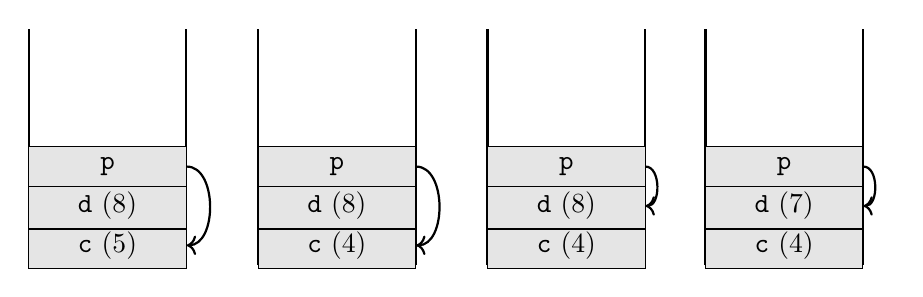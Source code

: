 \begin{tikzpicture}
	\tikzstyle{Node} = [rectangle, minimum width=2cm, minimum height=5mm, text centered, draw=black, fill= gray!20]
	\tikzstyle{arrow} = [thick,->,>=stealth]
	
	\draw [thick, black] (0, 0) -- (2, 0);
	\draw [thick, black] (0, 0) -- (0, 3);
	\draw [thick, black] (2, 0) -- (2, 3);
	\node (c) [Node] at (1,0.25) {\texttt{c} (5)};
	\node (d) [Node] at (1,0.75) {\texttt{d} (8)};
	\node (p) [Node] at (1,1.25) {\texttt{p}};
	
	\path[every node/.style={font=\sffamily\small}]
	(p) edge[bend left = 90, thick, ->] node [right] {} (c);
\end{tikzpicture}\quad 
\begin{tikzpicture}
	\tikzstyle{Node} = [rectangle, minimum width=2cm, minimum height=5mm, text centered, draw=black, fill= gray!20]
	\tikzstyle{arrow} = [thick,->,>=stealth]
	
	\draw [thick, black] (0, 0) -- (2, 0);
	\draw [thick, black] (0, 0) -- (0, 3);
	\draw [thick, black] (2, 0) -- (2, 3);
	\node (c) [Node] at (1,0.25) {\texttt{c} (4)};
	\node (d) [Node] at (1,0.75) {\texttt{d} (8)};
	\node (p) [Node] at (1,1.25) {\texttt{p}};
	
	\path[every node/.style={font=\sffamily\small}]
	(p) edge[bend left = 90, thick, ->] node [right] {} (c);
\end{tikzpicture}\quad 
\begin{tikzpicture}
	\tikzstyle{Node} = [rectangle, minimum width=2cm, minimum height=5mm, text centered, draw=black, fill= gray!20]
	\tikzstyle{arrow} = [thick,->,>=stealth]
	
	\draw [thick, black] (0, 0) -- (2, 0);
	\draw [thick, black] (0, 0) -- (0, 3);
	\draw [thick, black] (2, 0) -- (2, 3);
	\node (c) [Node] at (1,0.25) {\texttt{c} (4)};
	\node (d) [Node] at (1,0.75) {\texttt{d} (8)};
	\node (p) [Node] at (1,1.25) {\texttt{p}};
	
	\path[every node/.style={font=\sffamily\small}]
	(p) edge[bend left = 90, thick, ->] node [right] {} (d);
\end{tikzpicture}\quad 
\begin{tikzpicture}
	\tikzstyle{Node} = [rectangle, minimum width=2cm, minimum height=5mm, text centered, draw=black, fill= gray!20]
	\tikzstyle{arrow} = [thick,->,>=stealth]
	
	\draw [thick, black] (0, 0) -- (2, 0);
	\draw [thick, black] (0, 0) -- (0, 3);
	\draw [thick, black] (2, 0) -- (2, 3);
	\node (c) [Node] at (1,0.25) {\texttt{c} (4)};
	\node (d) [Node] at (1,0.75) {\texttt{d} (7)};
	\node (p) [Node] at (1,1.25) {\texttt{p}};
	
	\path[every node/.style={font=\sffamily\small}]
	(p) edge[bend left = 90, thick, ->] node [right] {} (d);
\end{tikzpicture}